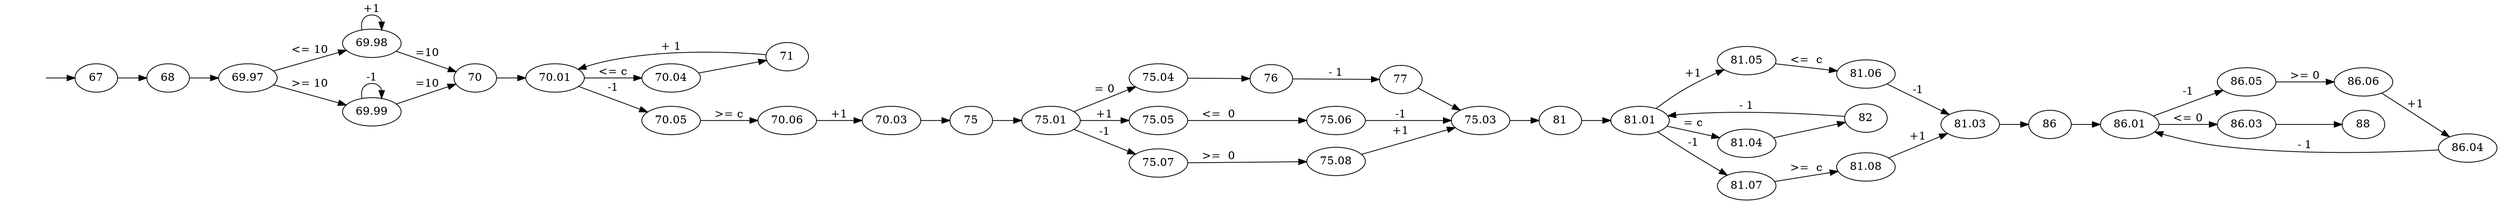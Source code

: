digraph G {
		rankdir=LR
		Q0[label="67"];
		Q1[label="68"];
		Q2[label="70"];
		Q3[label="69.97"];
		Q4[label="69.98"];
		Q5[label="69.99"];
		Q6[label="70.01"];
		Q7[label="70.04"];
		Q8[label="71"];
		Q9[label="70.05"];
		Q10[label="70.06"];
		Q11[label="70.03"];
		Q12[label="75"];
		Q13[label="75.01"];
		Q14[label="75.04"];
		Q15[label="76"];
		Q16[label="77"];
		Q17[label="75.05"];
		Q18[label="75.06"];
		Q19[label="75.07"];
		Q20[label="75.08"];
		Q21[label="75.03"];
		Q22[label="81"];
		Q23[label="81.01"];
		Q24[label="81.04"];
		Q25[label="82"];
		Q26[label="81.05"];
		Q27[label="81.06"];
		Q28[label="81.07"];
		Q29[label="81.08"];
		Q30[label="81.03"];
		Q31[label="86"];
		Q32[label="86.01"];
		Q33[label="86.04"];
		Q34[label="86.05"];
		Q35[label="86.06"];
		Q36[label="86.03"];
		Q37[label="88"];
		Qi[style=invis];
		Qi -> Q0 [label=""]
		Q0 -> Q1 [label=""]
		Q3 -> Q4 [label="<= 10"]
		Q4 -> Q4 [label="+1"]
		Q4 -> Q2 [label="=10"]
		Q3 -> Q5 [label=">= 10"]
		Q5 -> Q5 [label="-1"]
		Q5 -> Q2 [label="=10"]
		Q1 -> Q3 [label=""]
		Q2 -> Q6 [label=""]
		Q7 -> Q8 [label=""]
		Q8 -> Q6 [label="+ 1"]
		Q6 -> Q7 [label="<= c"]
		Q6 -> Q9 [label="-1"]
		Q9 -> Q10 [label=">= c"]
		Q10 -> Q11 [label="+1"]
		Q11 -> Q12 [label=""]
		Q12 -> Q13 [label=""]
		Q14 -> Q15 [label=""]
		Q15 -> Q16 [label="- 1"]
		Q16 -> Q21 [label=""]
		Q13 -> Q14 [label="= 0"]
		Q13 -> Q17 [label="+1"]
		Q17 -> Q18 [label="<=  0"]
		Q18 -> Q21 [label="-1"]
		Q13 -> Q19 [label="-1"]
		Q19 -> Q20 [label=">=  0"]
		Q20 -> Q21 [label="+1"]
		Q21 -> Q22 [label=""]
		Q22 -> Q23 [label=""]
		Q24 -> Q25 [label=""]
		Q25 -> Q23 [label="- 1"]
		Q23 -> Q24 [label="= c"]
		Q23 -> Q26 [label="+1"]
		Q26 -> Q27 [label="<=  c"]
		Q27 -> Q30 [label="-1"]
		Q23 -> Q28 [label="-1"]
		Q28 -> Q29 [label=">=  c"]
		Q29 -> Q30 [label="+1"]
		Q30 -> Q31 [label=""]
		Q31 -> Q32 [label=""]
		Q33 -> Q32 [label="- 1"]
		Q32 -> Q34 [label="-1"]
		Q34 -> Q35 [label=">= 0"]
		Q35 -> Q33 [label="+1"]
		Q32 -> Q36 [label="<= 0"]
		Q36 -> Q37 [label=""]
		
}